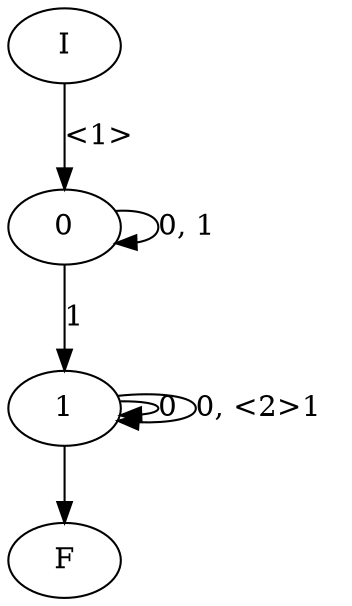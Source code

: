 digraph binary{
I -> 0 [label = "<1>"]
0 -> 0 [label = "0, 1"]
0 -> 1 [label = "1"]
1 -> 1 [label = "0"]
1 -> 1 [label = "0, <2>1"]
1 -> F
}
